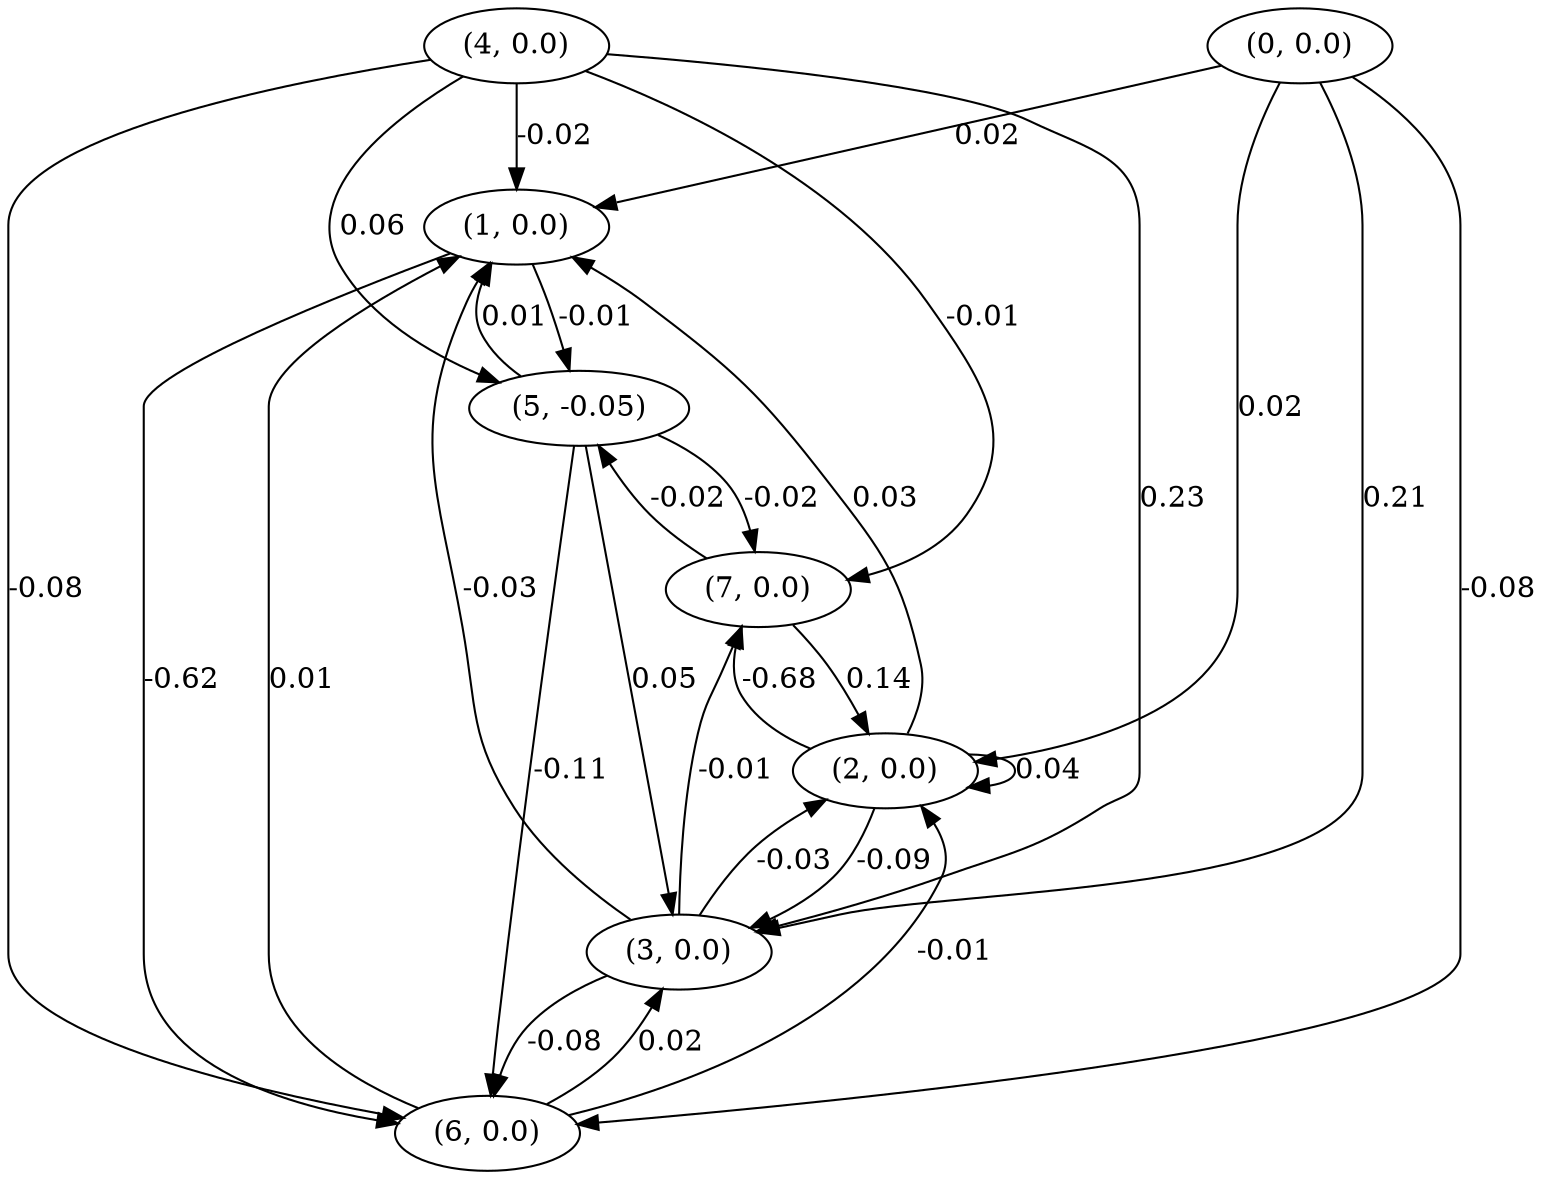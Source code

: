 digraph {
    0 [ label = "(0, 0.0)" ]
    1 [ label = "(1, 0.0)" ]
    2 [ label = "(2, 0.0)" ]
    3 [ label = "(3, 0.0)" ]
    4 [ label = "(4, 0.0)" ]
    5 [ label = "(5, -0.05)" ]
    6 [ label = "(6, 0.0)" ]
    7 [ label = "(7, 0.0)" ]
    2 -> 2 [ label = "0.04" ]
    0 -> 1 [ label = "0.02" ]
    2 -> 1 [ label = "0.03" ]
    3 -> 1 [ label = "-0.03" ]
    4 -> 1 [ label = "-0.02" ]
    5 -> 1 [ label = "0.01" ]
    6 -> 1 [ label = "0.01" ]
    0 -> 2 [ label = "0.02" ]
    3 -> 2 [ label = "-0.03" ]
    6 -> 2 [ label = "-0.01" ]
    7 -> 2 [ label = "0.14" ]
    0 -> 3 [ label = "0.21" ]
    2 -> 3 [ label = "-0.09" ]
    4 -> 3 [ label = "0.23" ]
    5 -> 3 [ label = "0.05" ]
    6 -> 3 [ label = "0.02" ]
    1 -> 5 [ label = "-0.01" ]
    4 -> 5 [ label = "0.06" ]
    7 -> 5 [ label = "-0.02" ]
    0 -> 6 [ label = "-0.08" ]
    1 -> 6 [ label = "-0.62" ]
    3 -> 6 [ label = "-0.08" ]
    4 -> 6 [ label = "-0.08" ]
    5 -> 6 [ label = "-0.11" ]
    2 -> 7 [ label = "-0.68" ]
    3 -> 7 [ label = "-0.01" ]
    4 -> 7 [ label = "-0.01" ]
    5 -> 7 [ label = "-0.02" ]
}

